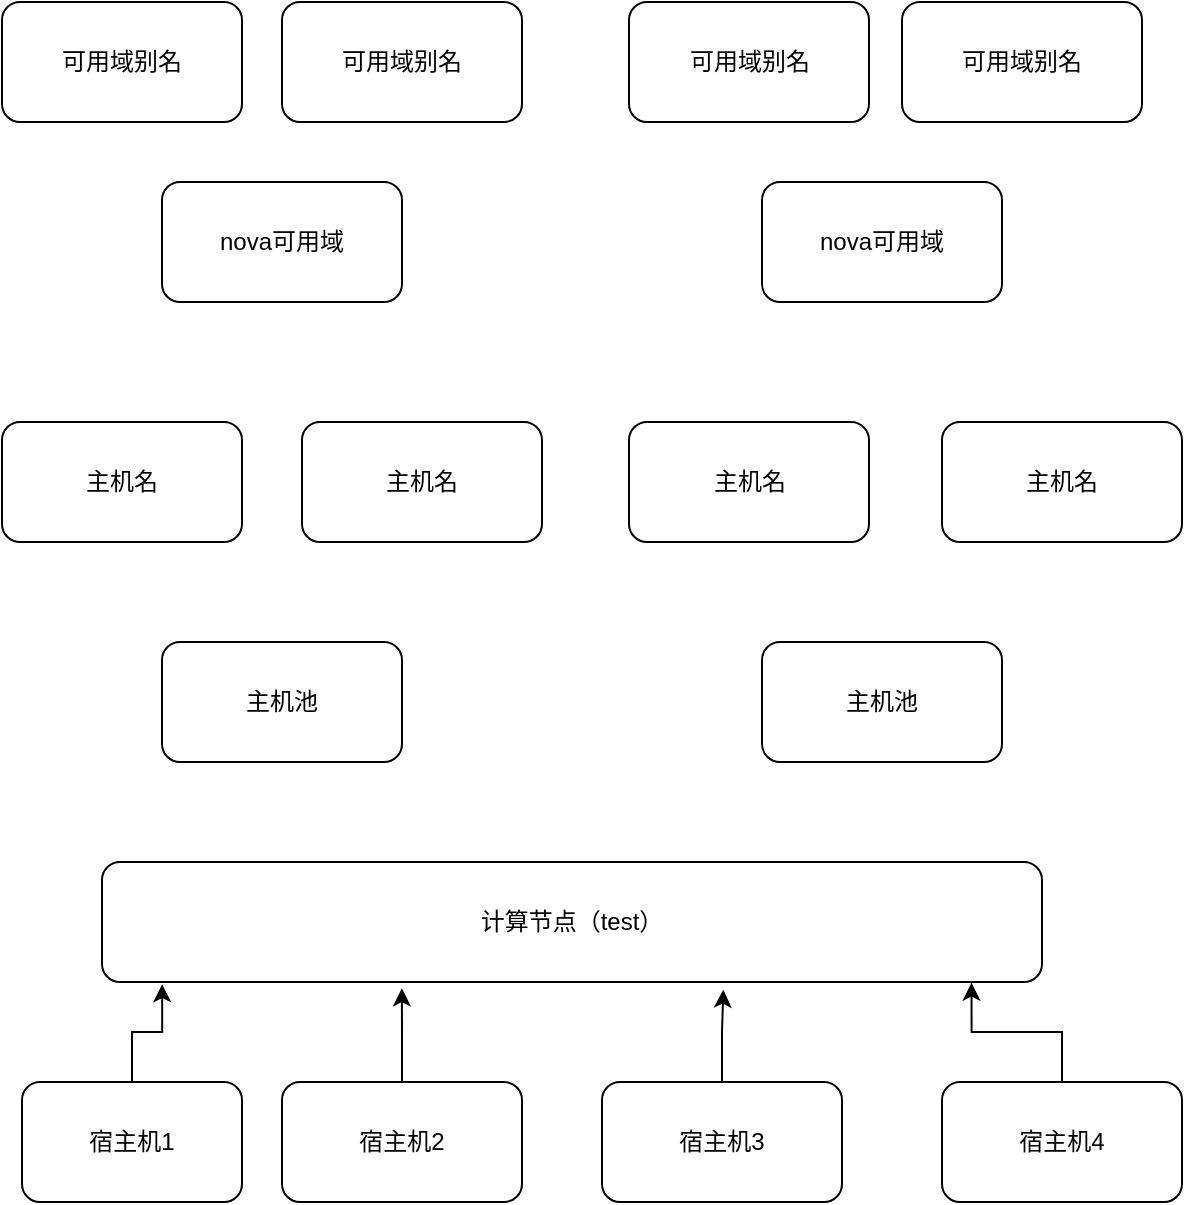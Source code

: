 <mxfile version="21.2.1" type="github">
  <diagram name="第 1 页" id="DxMR86RqqS7yQ752BJwD">
    <mxGraphModel dx="1434" dy="756" grid="1" gridSize="10" guides="1" tooltips="1" connect="1" arrows="1" fold="1" page="1" pageScale="1" pageWidth="827" pageHeight="1169" math="0" shadow="0">
      <root>
        <mxCell id="0" />
        <mxCell id="1" parent="0" />
        <mxCell id="UullyXFClPUG-3zUb81m-1" style="edgeStyle=orthogonalEdgeStyle;rounded=0;orthogonalLoop=1;jettySize=auto;html=1;entryX=0.064;entryY=1.018;entryDx=0;entryDy=0;entryPerimeter=0;" edge="1" parent="1" source="UullyXFClPUG-3zUb81m-2" target="UullyXFClPUG-3zUb81m-9">
          <mxGeometry relative="1" as="geometry" />
        </mxCell>
        <mxCell id="UullyXFClPUG-3zUb81m-2" value="宿主机1" style="rounded=1;whiteSpace=wrap;html=1;" vertex="1" parent="1">
          <mxGeometry x="50" y="570" width="110" height="60" as="geometry" />
        </mxCell>
        <mxCell id="UullyXFClPUG-3zUb81m-3" style="edgeStyle=orthogonalEdgeStyle;rounded=0;orthogonalLoop=1;jettySize=auto;html=1;entryX=0.319;entryY=1.052;entryDx=0;entryDy=0;entryPerimeter=0;" edge="1" parent="1" source="UullyXFClPUG-3zUb81m-4" target="UullyXFClPUG-3zUb81m-9">
          <mxGeometry relative="1" as="geometry" />
        </mxCell>
        <mxCell id="UullyXFClPUG-3zUb81m-4" value="宿主机2" style="rounded=1;whiteSpace=wrap;html=1;" vertex="1" parent="1">
          <mxGeometry x="180" y="570" width="120" height="60" as="geometry" />
        </mxCell>
        <mxCell id="UullyXFClPUG-3zUb81m-5" style="edgeStyle=orthogonalEdgeStyle;rounded=0;orthogonalLoop=1;jettySize=auto;html=1;entryX=0.661;entryY=1.064;entryDx=0;entryDy=0;entryPerimeter=0;" edge="1" parent="1" source="UullyXFClPUG-3zUb81m-6" target="UullyXFClPUG-3zUb81m-9">
          <mxGeometry relative="1" as="geometry" />
        </mxCell>
        <mxCell id="UullyXFClPUG-3zUb81m-6" value="宿主机3" style="rounded=1;whiteSpace=wrap;html=1;" vertex="1" parent="1">
          <mxGeometry x="340" y="570" width="120" height="60" as="geometry" />
        </mxCell>
        <mxCell id="UullyXFClPUG-3zUb81m-7" style="edgeStyle=orthogonalEdgeStyle;rounded=0;orthogonalLoop=1;jettySize=auto;html=1;exitX=0.5;exitY=0;exitDx=0;exitDy=0;entryX=0.925;entryY=1.006;entryDx=0;entryDy=0;entryPerimeter=0;" edge="1" parent="1" source="UullyXFClPUG-3zUb81m-8" target="UullyXFClPUG-3zUb81m-9">
          <mxGeometry relative="1" as="geometry" />
        </mxCell>
        <mxCell id="UullyXFClPUG-3zUb81m-8" value="宿主机4" style="rounded=1;whiteSpace=wrap;html=1;" vertex="1" parent="1">
          <mxGeometry x="510" y="570" width="120" height="60" as="geometry" />
        </mxCell>
        <mxCell id="UullyXFClPUG-3zUb81m-9" value="计算节点（test）" style="rounded=1;whiteSpace=wrap;html=1;" vertex="1" parent="1">
          <mxGeometry x="90" y="460" width="470" height="60" as="geometry" />
        </mxCell>
        <mxCell id="UullyXFClPUG-3zUb81m-10" value="主机池" style="rounded=1;whiteSpace=wrap;html=1;" vertex="1" parent="1">
          <mxGeometry x="120" y="350" width="120" height="60" as="geometry" />
        </mxCell>
        <mxCell id="UullyXFClPUG-3zUb81m-11" value="主机池" style="rounded=1;whiteSpace=wrap;html=1;" vertex="1" parent="1">
          <mxGeometry x="420" y="350" width="120" height="60" as="geometry" />
        </mxCell>
        <mxCell id="UullyXFClPUG-3zUb81m-12" value="主机名" style="rounded=1;whiteSpace=wrap;html=1;" vertex="1" parent="1">
          <mxGeometry x="40" y="240" width="120" height="60" as="geometry" />
        </mxCell>
        <mxCell id="UullyXFClPUG-3zUb81m-13" value="主机名" style="rounded=1;whiteSpace=wrap;html=1;" vertex="1" parent="1">
          <mxGeometry x="190" y="240" width="120" height="60" as="geometry" />
        </mxCell>
        <mxCell id="UullyXFClPUG-3zUb81m-14" value="主机名" style="rounded=1;whiteSpace=wrap;html=1;" vertex="1" parent="1">
          <mxGeometry x="353.5" y="240" width="120" height="60" as="geometry" />
        </mxCell>
        <mxCell id="UullyXFClPUG-3zUb81m-15" value="主机名" style="rounded=1;whiteSpace=wrap;html=1;" vertex="1" parent="1">
          <mxGeometry x="510" y="240" width="120" height="60" as="geometry" />
        </mxCell>
        <mxCell id="UullyXFClPUG-3zUb81m-16" value="nova可用域" style="rounded=1;whiteSpace=wrap;html=1;" vertex="1" parent="1">
          <mxGeometry x="120" y="120" width="120" height="60" as="geometry" />
        </mxCell>
        <mxCell id="UullyXFClPUG-3zUb81m-17" value="nova可用域" style="rounded=1;whiteSpace=wrap;html=1;" vertex="1" parent="1">
          <mxGeometry x="420" y="120" width="120" height="60" as="geometry" />
        </mxCell>
        <mxCell id="UullyXFClPUG-3zUb81m-18" value="可用域别名" style="rounded=1;whiteSpace=wrap;html=1;" vertex="1" parent="1">
          <mxGeometry x="40" y="30" width="120" height="60" as="geometry" />
        </mxCell>
        <mxCell id="UullyXFClPUG-3zUb81m-19" value="可用域别名" style="rounded=1;whiteSpace=wrap;html=1;" vertex="1" parent="1">
          <mxGeometry x="180" y="30" width="120" height="60" as="geometry" />
        </mxCell>
        <mxCell id="UullyXFClPUG-3zUb81m-20" value="可用域别名" style="rounded=1;whiteSpace=wrap;html=1;" vertex="1" parent="1">
          <mxGeometry x="353.5" y="30" width="120" height="60" as="geometry" />
        </mxCell>
        <mxCell id="UullyXFClPUG-3zUb81m-21" value="可用域别名" style="rounded=1;whiteSpace=wrap;html=1;" vertex="1" parent="1">
          <mxGeometry x="490" y="30" width="120" height="60" as="geometry" />
        </mxCell>
      </root>
    </mxGraphModel>
  </diagram>
</mxfile>
